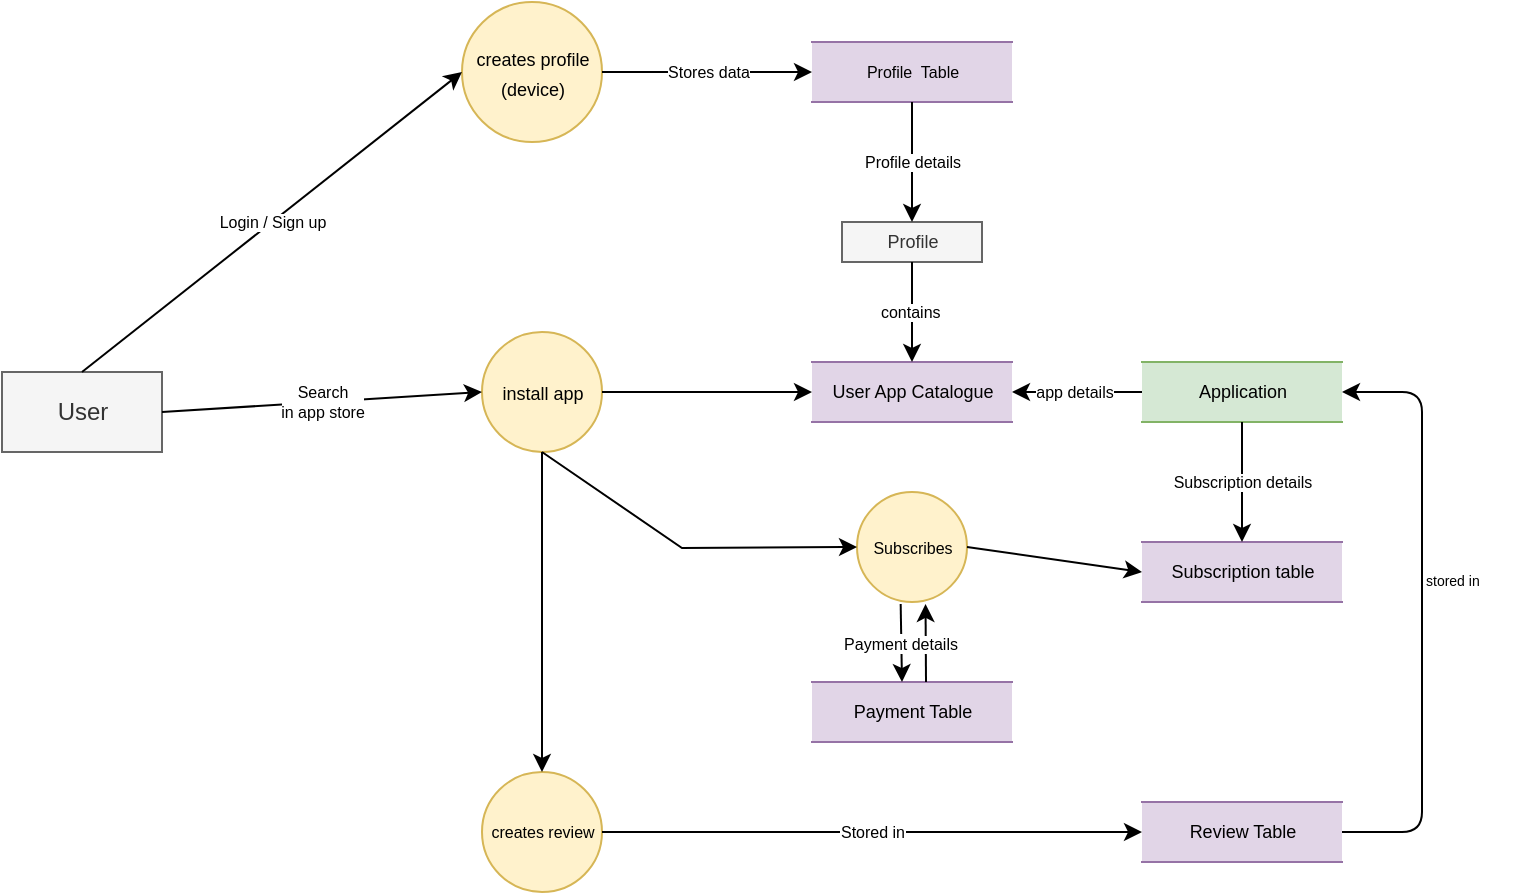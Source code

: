 <mxfile version="20.8.20" type="github">
  <diagram name="Page-1" id="s69DwZbRv_0iMl6Fdg_1">
    <mxGraphModel dx="807" dy="523" grid="1" gridSize="10" guides="1" tooltips="1" connect="1" arrows="1" fold="1" page="1" pageScale="1" pageWidth="827" pageHeight="1169" math="0" shadow="0">
      <root>
        <mxCell id="0" />
        <mxCell id="1" parent="0" />
        <mxCell id="LxmXxYNL-BxHpGxe1tcV-4" value="Profile&amp;nbsp; Table&lt;br&gt;" style="html=1;dashed=0;whitespace=wrap;shape=partialRectangle;right=0;left=0;fontSize=8;fillColor=#e1d5e7;strokeColor=#9673a6;" vertex="1" parent="1">
          <mxGeometry x="485" y="270" width="100" height="30" as="geometry" />
        </mxCell>
        <mxCell id="LxmXxYNL-BxHpGxe1tcV-6" value="User" style="html=1;dashed=0;whitespace=wrap;fontSize=12;fillColor=#f5f5f5;fontColor=#333333;strokeColor=#666666;" vertex="1" parent="1">
          <mxGeometry x="80" y="435" width="80" height="40" as="geometry" />
        </mxCell>
        <mxCell id="LxmXxYNL-BxHpGxe1tcV-7" value="&lt;font style=&quot;font-size: 9px;&quot;&gt;creates profile&lt;br&gt;(device)&lt;/font&gt;" style="shape=ellipse;html=1;dashed=0;whitespace=wrap;aspect=fixed;perimeter=ellipsePerimeter;fontSize=12;fillColor=#fff2cc;strokeColor=#d6b656;" vertex="1" parent="1">
          <mxGeometry x="310" y="250" width="70" height="70" as="geometry" />
        </mxCell>
        <mxCell id="LxmXxYNL-BxHpGxe1tcV-11" value="Review Table" style="html=1;dashed=0;whitespace=wrap;shape=partialRectangle;right=0;left=0;fontSize=9;fillColor=#e1d5e7;strokeColor=#9673a6;" vertex="1" parent="1">
          <mxGeometry x="650" y="650" width="100" height="30" as="geometry" />
        </mxCell>
        <mxCell id="LxmXxYNL-BxHpGxe1tcV-13" value="Profile&lt;br&gt;" style="html=1;dashed=0;whitespace=wrap;fontSize=9;fillColor=#f5f5f5;fontColor=#333333;strokeColor=#666666;" vertex="1" parent="1">
          <mxGeometry x="500" y="360" width="70" height="20" as="geometry" />
        </mxCell>
        <mxCell id="LxmXxYNL-BxHpGxe1tcV-16" value="&lt;font style=&quot;font-size: 8px;&quot;&gt;creates review&lt;br style=&quot;font-size: 8px;&quot;&gt;&lt;/font&gt;" style="shape=ellipse;html=1;dashed=0;whitespace=wrap;aspect=fixed;perimeter=ellipsePerimeter;fontSize=8;fillColor=#fff2cc;strokeColor=#d6b656;" vertex="1" parent="1">
          <mxGeometry x="320" y="635" width="60" height="60" as="geometry" />
        </mxCell>
        <mxCell id="LxmXxYNL-BxHpGxe1tcV-20" value="&lt;font style=&quot;font-size: 9px;&quot;&gt;&lt;br&gt;install app&lt;br&gt;&lt;br&gt;&lt;/font&gt;" style="shape=ellipse;html=1;dashed=0;whitespace=wrap;aspect=fixed;perimeter=ellipsePerimeter;fontSize=12;fillColor=#fff2cc;strokeColor=#d6b656;" vertex="1" parent="1">
          <mxGeometry x="320" y="415" width="60" height="60" as="geometry" />
        </mxCell>
        <mxCell id="LxmXxYNL-BxHpGxe1tcV-21" value="Application" style="html=1;dashed=0;whitespace=wrap;shape=partialRectangle;right=0;left=0;fontSize=9;fillColor=#d5e8d4;strokeColor=#82b366;" vertex="1" parent="1">
          <mxGeometry x="650" y="430" width="100" height="30" as="geometry" />
        </mxCell>
        <mxCell id="LxmXxYNL-BxHpGxe1tcV-22" value="User App Catalogue" style="html=1;dashed=0;whitespace=wrap;shape=partialRectangle;right=0;left=0;fontSize=9;fillColor=#e1d5e7;strokeColor=#9673a6;" vertex="1" parent="1">
          <mxGeometry x="485" y="430" width="100" height="30" as="geometry" />
        </mxCell>
        <mxCell id="LxmXxYNL-BxHpGxe1tcV-23" value="Subscription table" style="html=1;dashed=0;whitespace=wrap;shape=partialRectangle;right=0;left=0;fontSize=9;fillColor=#e1d5e7;strokeColor=#9673a6;" vertex="1" parent="1">
          <mxGeometry x="650" y="520" width="100" height="30" as="geometry" />
        </mxCell>
        <mxCell id="LxmXxYNL-BxHpGxe1tcV-24" value="Payment Table" style="html=1;dashed=0;whitespace=wrap;shape=partialRectangle;right=0;left=0;fontSize=9;fillColor=#e1d5e7;strokeColor=#9673a6;" vertex="1" parent="1">
          <mxGeometry x="485" y="590" width="100" height="30" as="geometry" />
        </mxCell>
        <mxCell id="LxmXxYNL-BxHpGxe1tcV-25" value="&lt;font style=&quot;font-size: 8px;&quot;&gt;Subscribes&lt;br style=&quot;font-size: 8px;&quot;&gt;&lt;/font&gt;" style="shape=ellipse;html=1;dashed=0;whitespace=wrap;aspect=fixed;perimeter=ellipsePerimeter;fontSize=8;fillColor=#fff2cc;strokeColor=#d6b656;" vertex="1" parent="1">
          <mxGeometry x="507.5" y="495" width="55" height="55" as="geometry" />
        </mxCell>
        <mxCell id="LxmXxYNL-BxHpGxe1tcV-27" value="" style="endArrow=classic;html=1;rounded=0;fontSize=8;exitX=1;exitY=0.5;exitDx=0;exitDy=0;entryX=0;entryY=0.5;entryDx=0;entryDy=0;" edge="1" parent="1" source="LxmXxYNL-BxHpGxe1tcV-20" target="LxmXxYNL-BxHpGxe1tcV-22">
          <mxGeometry width="50" height="50" relative="1" as="geometry">
            <mxPoint x="400" y="530" as="sourcePoint" />
            <mxPoint x="480" y="450" as="targetPoint" />
          </mxGeometry>
        </mxCell>
        <mxCell id="LxmXxYNL-BxHpGxe1tcV-29" value="" style="endArrow=classic;html=1;fontSize=8;entryX=0;entryY=0.5;entryDx=0;entryDy=0;exitX=0.5;exitY=1;exitDx=0;exitDy=0;rounded=0;" edge="1" parent="1" source="LxmXxYNL-BxHpGxe1tcV-20" target="LxmXxYNL-BxHpGxe1tcV-25">
          <mxGeometry width="50" height="50" relative="1" as="geometry">
            <mxPoint x="170" y="460" as="sourcePoint" />
            <mxPoint x="330" y="460" as="targetPoint" />
            <Array as="points">
              <mxPoint x="420" y="523" />
            </Array>
          </mxGeometry>
        </mxCell>
        <mxCell id="LxmXxYNL-BxHpGxe1tcV-33" value="" style="endArrow=classic;rounded=1;fontSize=8;exitX=1;exitY=0.5;exitDx=0;exitDy=0;entryX=1;entryY=0.5;entryDx=0;entryDy=0;html=1;" edge="1" parent="1" source="LxmXxYNL-BxHpGxe1tcV-11" target="LxmXxYNL-BxHpGxe1tcV-21">
          <mxGeometry width="50" height="50" relative="1" as="geometry">
            <mxPoint x="750" y="660" as="sourcePoint" />
            <mxPoint x="800" y="610" as="targetPoint" />
            <Array as="points">
              <mxPoint x="790" y="665" />
              <mxPoint x="790" y="590" />
              <mxPoint x="790" y="445" />
            </Array>
          </mxGeometry>
        </mxCell>
        <mxCell id="LxmXxYNL-BxHpGxe1tcV-34" value="" style="endArrow=classic;html=1;rounded=0;fontSize=8;exitX=1;exitY=0.5;exitDx=0;exitDy=0;entryX=0;entryY=0.5;entryDx=0;entryDy=0;" edge="1" parent="1" source="LxmXxYNL-BxHpGxe1tcV-25" target="LxmXxYNL-BxHpGxe1tcV-23">
          <mxGeometry width="50" height="50" relative="1" as="geometry">
            <mxPoint x="630" y="560" as="sourcePoint" />
            <mxPoint x="680" y="510" as="targetPoint" />
          </mxGeometry>
        </mxCell>
        <mxCell id="LxmXxYNL-BxHpGxe1tcV-40" value="Search&lt;br&gt;in app store" style="endArrow=classic;html=1;fontSize=8;curved=1;exitX=1;exitY=0.5;exitDx=0;exitDy=0;entryX=0;entryY=0.5;entryDx=0;entryDy=0;" edge="1" parent="1" source="LxmXxYNL-BxHpGxe1tcV-6" target="LxmXxYNL-BxHpGxe1tcV-20">
          <mxGeometry relative="1" as="geometry">
            <mxPoint x="140" y="604.6" as="sourcePoint" />
            <mxPoint x="240" y="604.6" as="targetPoint" />
          </mxGeometry>
        </mxCell>
        <mxCell id="LxmXxYNL-BxHpGxe1tcV-43" value="Login / Sign up" style="endArrow=classic;html=1;fontSize=8;curved=1;exitX=0.5;exitY=0;exitDx=0;exitDy=0;entryX=0;entryY=0.5;entryDx=0;entryDy=0;" edge="1" parent="1" source="LxmXxYNL-BxHpGxe1tcV-6" target="LxmXxYNL-BxHpGxe1tcV-7">
          <mxGeometry x="-0.002" relative="1" as="geometry">
            <mxPoint x="170" y="465" as="sourcePoint" />
            <mxPoint x="330" y="455" as="targetPoint" />
            <mxPoint as="offset" />
          </mxGeometry>
        </mxCell>
        <mxCell id="LxmXxYNL-BxHpGxe1tcV-44" value="" style="endArrow=classic;html=1;fontSize=8;curved=1;exitX=1;exitY=0.5;exitDx=0;exitDy=0;entryX=0;entryY=0.5;entryDx=0;entryDy=0;" edge="1" parent="1" source="LxmXxYNL-BxHpGxe1tcV-7" target="LxmXxYNL-BxHpGxe1tcV-4">
          <mxGeometry relative="1" as="geometry">
            <mxPoint x="390" y="240" as="sourcePoint" />
            <mxPoint x="490" y="240" as="targetPoint" />
          </mxGeometry>
        </mxCell>
        <mxCell id="LxmXxYNL-BxHpGxe1tcV-45" value="Stores data" style="edgeLabel;resizable=0;html=1;align=center;verticalAlign=middle;fontSize=8;fillColor=#FFFFFF;" connectable="0" vertex="1" parent="LxmXxYNL-BxHpGxe1tcV-44">
          <mxGeometry relative="1" as="geometry" />
        </mxCell>
        <mxCell id="LxmXxYNL-BxHpGxe1tcV-46" value="" style="endArrow=classic;html=1;fontSize=8;curved=1;exitX=0.5;exitY=1;exitDx=0;exitDy=0;entryX=0.5;entryY=0;entryDx=0;entryDy=0;" edge="1" parent="1" source="LxmXxYNL-BxHpGxe1tcV-4" target="LxmXxYNL-BxHpGxe1tcV-13">
          <mxGeometry relative="1" as="geometry">
            <mxPoint x="585" y="320" as="sourcePoint" />
            <mxPoint x="685" y="320" as="targetPoint" />
          </mxGeometry>
        </mxCell>
        <mxCell id="LxmXxYNL-BxHpGxe1tcV-47" value="Profile details" style="edgeLabel;resizable=0;html=1;align=center;verticalAlign=middle;fontSize=8;fillColor=#FFFFFF;" connectable="0" vertex="1" parent="LxmXxYNL-BxHpGxe1tcV-46">
          <mxGeometry relative="1" as="geometry" />
        </mxCell>
        <mxCell id="LxmXxYNL-BxHpGxe1tcV-48" value="" style="endArrow=classic;html=1;fontSize=8;curved=1;exitX=0.5;exitY=1;exitDx=0;exitDy=0;entryX=0.5;entryY=0;entryDx=0;entryDy=0;" edge="1" parent="1" source="LxmXxYNL-BxHpGxe1tcV-13" target="LxmXxYNL-BxHpGxe1tcV-22">
          <mxGeometry relative="1" as="geometry">
            <mxPoint x="534.6" y="375" as="sourcePoint" />
            <mxPoint x="534.6" y="435" as="targetPoint" />
          </mxGeometry>
        </mxCell>
        <mxCell id="LxmXxYNL-BxHpGxe1tcV-49" value="contains&amp;nbsp;" style="edgeLabel;resizable=0;html=1;align=center;verticalAlign=middle;fontSize=8;fillColor=#FFFFFF;" connectable="0" vertex="1" parent="LxmXxYNL-BxHpGxe1tcV-48">
          <mxGeometry relative="1" as="geometry">
            <mxPoint as="offset" />
          </mxGeometry>
        </mxCell>
        <mxCell id="LxmXxYNL-BxHpGxe1tcV-50" value="" style="endArrow=classic;html=1;fontSize=8;curved=1;exitX=0;exitY=0.5;exitDx=0;exitDy=0;entryX=1;entryY=0.5;entryDx=0;entryDy=0;" edge="1" parent="1" source="LxmXxYNL-BxHpGxe1tcV-21" target="LxmXxYNL-BxHpGxe1tcV-22">
          <mxGeometry relative="1" as="geometry">
            <mxPoint x="600" y="380" as="sourcePoint" />
            <mxPoint x="700" y="380" as="targetPoint" />
          </mxGeometry>
        </mxCell>
        <mxCell id="LxmXxYNL-BxHpGxe1tcV-51" value="app details" style="edgeLabel;resizable=0;html=1;align=center;verticalAlign=middle;fontSize=8;fillColor=#FFFFFF;" connectable="0" vertex="1" parent="LxmXxYNL-BxHpGxe1tcV-50">
          <mxGeometry relative="1" as="geometry">
            <mxPoint x="-2" as="offset" />
          </mxGeometry>
        </mxCell>
        <mxCell id="LxmXxYNL-BxHpGxe1tcV-52" value="" style="endArrow=classic;html=1;fontSize=8;curved=1;exitX=0.5;exitY=1;exitDx=0;exitDy=0;entryX=0.5;entryY=0;entryDx=0;entryDy=0;" edge="1" parent="1" source="LxmXxYNL-BxHpGxe1tcV-21" target="LxmXxYNL-BxHpGxe1tcV-23">
          <mxGeometry relative="1" as="geometry">
            <mxPoint x="590" y="500" as="sourcePoint" />
            <mxPoint x="690" y="500" as="targetPoint" />
          </mxGeometry>
        </mxCell>
        <mxCell id="LxmXxYNL-BxHpGxe1tcV-53" value="Subscription details" style="edgeLabel;resizable=0;html=1;align=center;verticalAlign=middle;fontSize=8;fillColor=#FFFFFF;" connectable="0" vertex="1" parent="LxmXxYNL-BxHpGxe1tcV-52">
          <mxGeometry relative="1" as="geometry" />
        </mxCell>
        <mxCell id="LxmXxYNL-BxHpGxe1tcV-56" value="" style="endArrow=classic;html=1;rounded=0;fontSize=8;entryX=0.623;entryY=1.018;entryDx=0;entryDy=0;entryPerimeter=0;" edge="1" parent="1" target="LxmXxYNL-BxHpGxe1tcV-25">
          <mxGeometry width="50" height="50" relative="1" as="geometry">
            <mxPoint x="542" y="590" as="sourcePoint" />
            <mxPoint x="550" y="550" as="targetPoint" />
          </mxGeometry>
        </mxCell>
        <mxCell id="LxmXxYNL-BxHpGxe1tcV-54" value="df" style="endArrow=classic;html=1;fontSize=8;exitX=0.397;exitY=1.018;exitDx=0;exitDy=0;entryX=0.45;entryY=0;entryDx=0;entryDy=0;entryPerimeter=0;rounded=0;exitPerimeter=0;" edge="1" parent="1" source="LxmXxYNL-BxHpGxe1tcV-25" target="LxmXxYNL-BxHpGxe1tcV-24">
          <mxGeometry relative="1" as="geometry">
            <mxPoint x="600" y="520" as="sourcePoint" />
            <mxPoint x="700" y="520" as="targetPoint" />
          </mxGeometry>
        </mxCell>
        <mxCell id="LxmXxYNL-BxHpGxe1tcV-55" value="Payment details" style="edgeLabel;resizable=0;html=1;align=center;verticalAlign=middle;fontSize=8;fillColor=#FFFFFF;" connectable="0" vertex="1" parent="LxmXxYNL-BxHpGxe1tcV-54">
          <mxGeometry relative="1" as="geometry">
            <mxPoint x="-1" as="offset" />
          </mxGeometry>
        </mxCell>
        <mxCell id="LxmXxYNL-BxHpGxe1tcV-57" value="" style="endArrow=classic;html=1;rounded=0;fontSize=8;exitX=0.5;exitY=1;exitDx=0;exitDy=0;entryX=0.5;entryY=0;entryDx=0;entryDy=0;" edge="1" parent="1" source="LxmXxYNL-BxHpGxe1tcV-20" target="LxmXxYNL-BxHpGxe1tcV-16">
          <mxGeometry relative="1" as="geometry">
            <mxPoint x="390" y="500" as="sourcePoint" />
            <mxPoint x="490" y="500" as="targetPoint" />
          </mxGeometry>
        </mxCell>
        <mxCell id="LxmXxYNL-BxHpGxe1tcV-59" value="" style="endArrow=classic;html=1;rounded=0;fontSize=8;exitX=1;exitY=0.5;exitDx=0;exitDy=0;entryX=0;entryY=0.5;entryDx=0;entryDy=0;" edge="1" parent="1" source="LxmXxYNL-BxHpGxe1tcV-16" target="LxmXxYNL-BxHpGxe1tcV-11">
          <mxGeometry relative="1" as="geometry">
            <mxPoint x="390" y="490" as="sourcePoint" />
            <mxPoint x="490" y="490" as="targetPoint" />
          </mxGeometry>
        </mxCell>
        <mxCell id="LxmXxYNL-BxHpGxe1tcV-60" value="Stored in" style="edgeLabel;resizable=0;html=1;align=center;verticalAlign=middle;fontSize=8;fillColor=#FFFFFF;" connectable="0" vertex="1" parent="LxmXxYNL-BxHpGxe1tcV-59">
          <mxGeometry relative="1" as="geometry" />
        </mxCell>
        <mxCell id="LxmXxYNL-BxHpGxe1tcV-61" value="stored in&amp;nbsp;" style="text;strokeColor=none;fillColor=none;align=left;verticalAlign=middle;spacingLeft=4;spacingRight=4;overflow=hidden;points=[[0,0.5],[1,0.5]];portConstraint=eastwest;rotatable=0;whiteSpace=wrap;html=1;fontSize=7;" vertex="1" parent="1">
          <mxGeometry x="786" y="530" width="50" height="20" as="geometry" />
        </mxCell>
      </root>
    </mxGraphModel>
  </diagram>
</mxfile>
